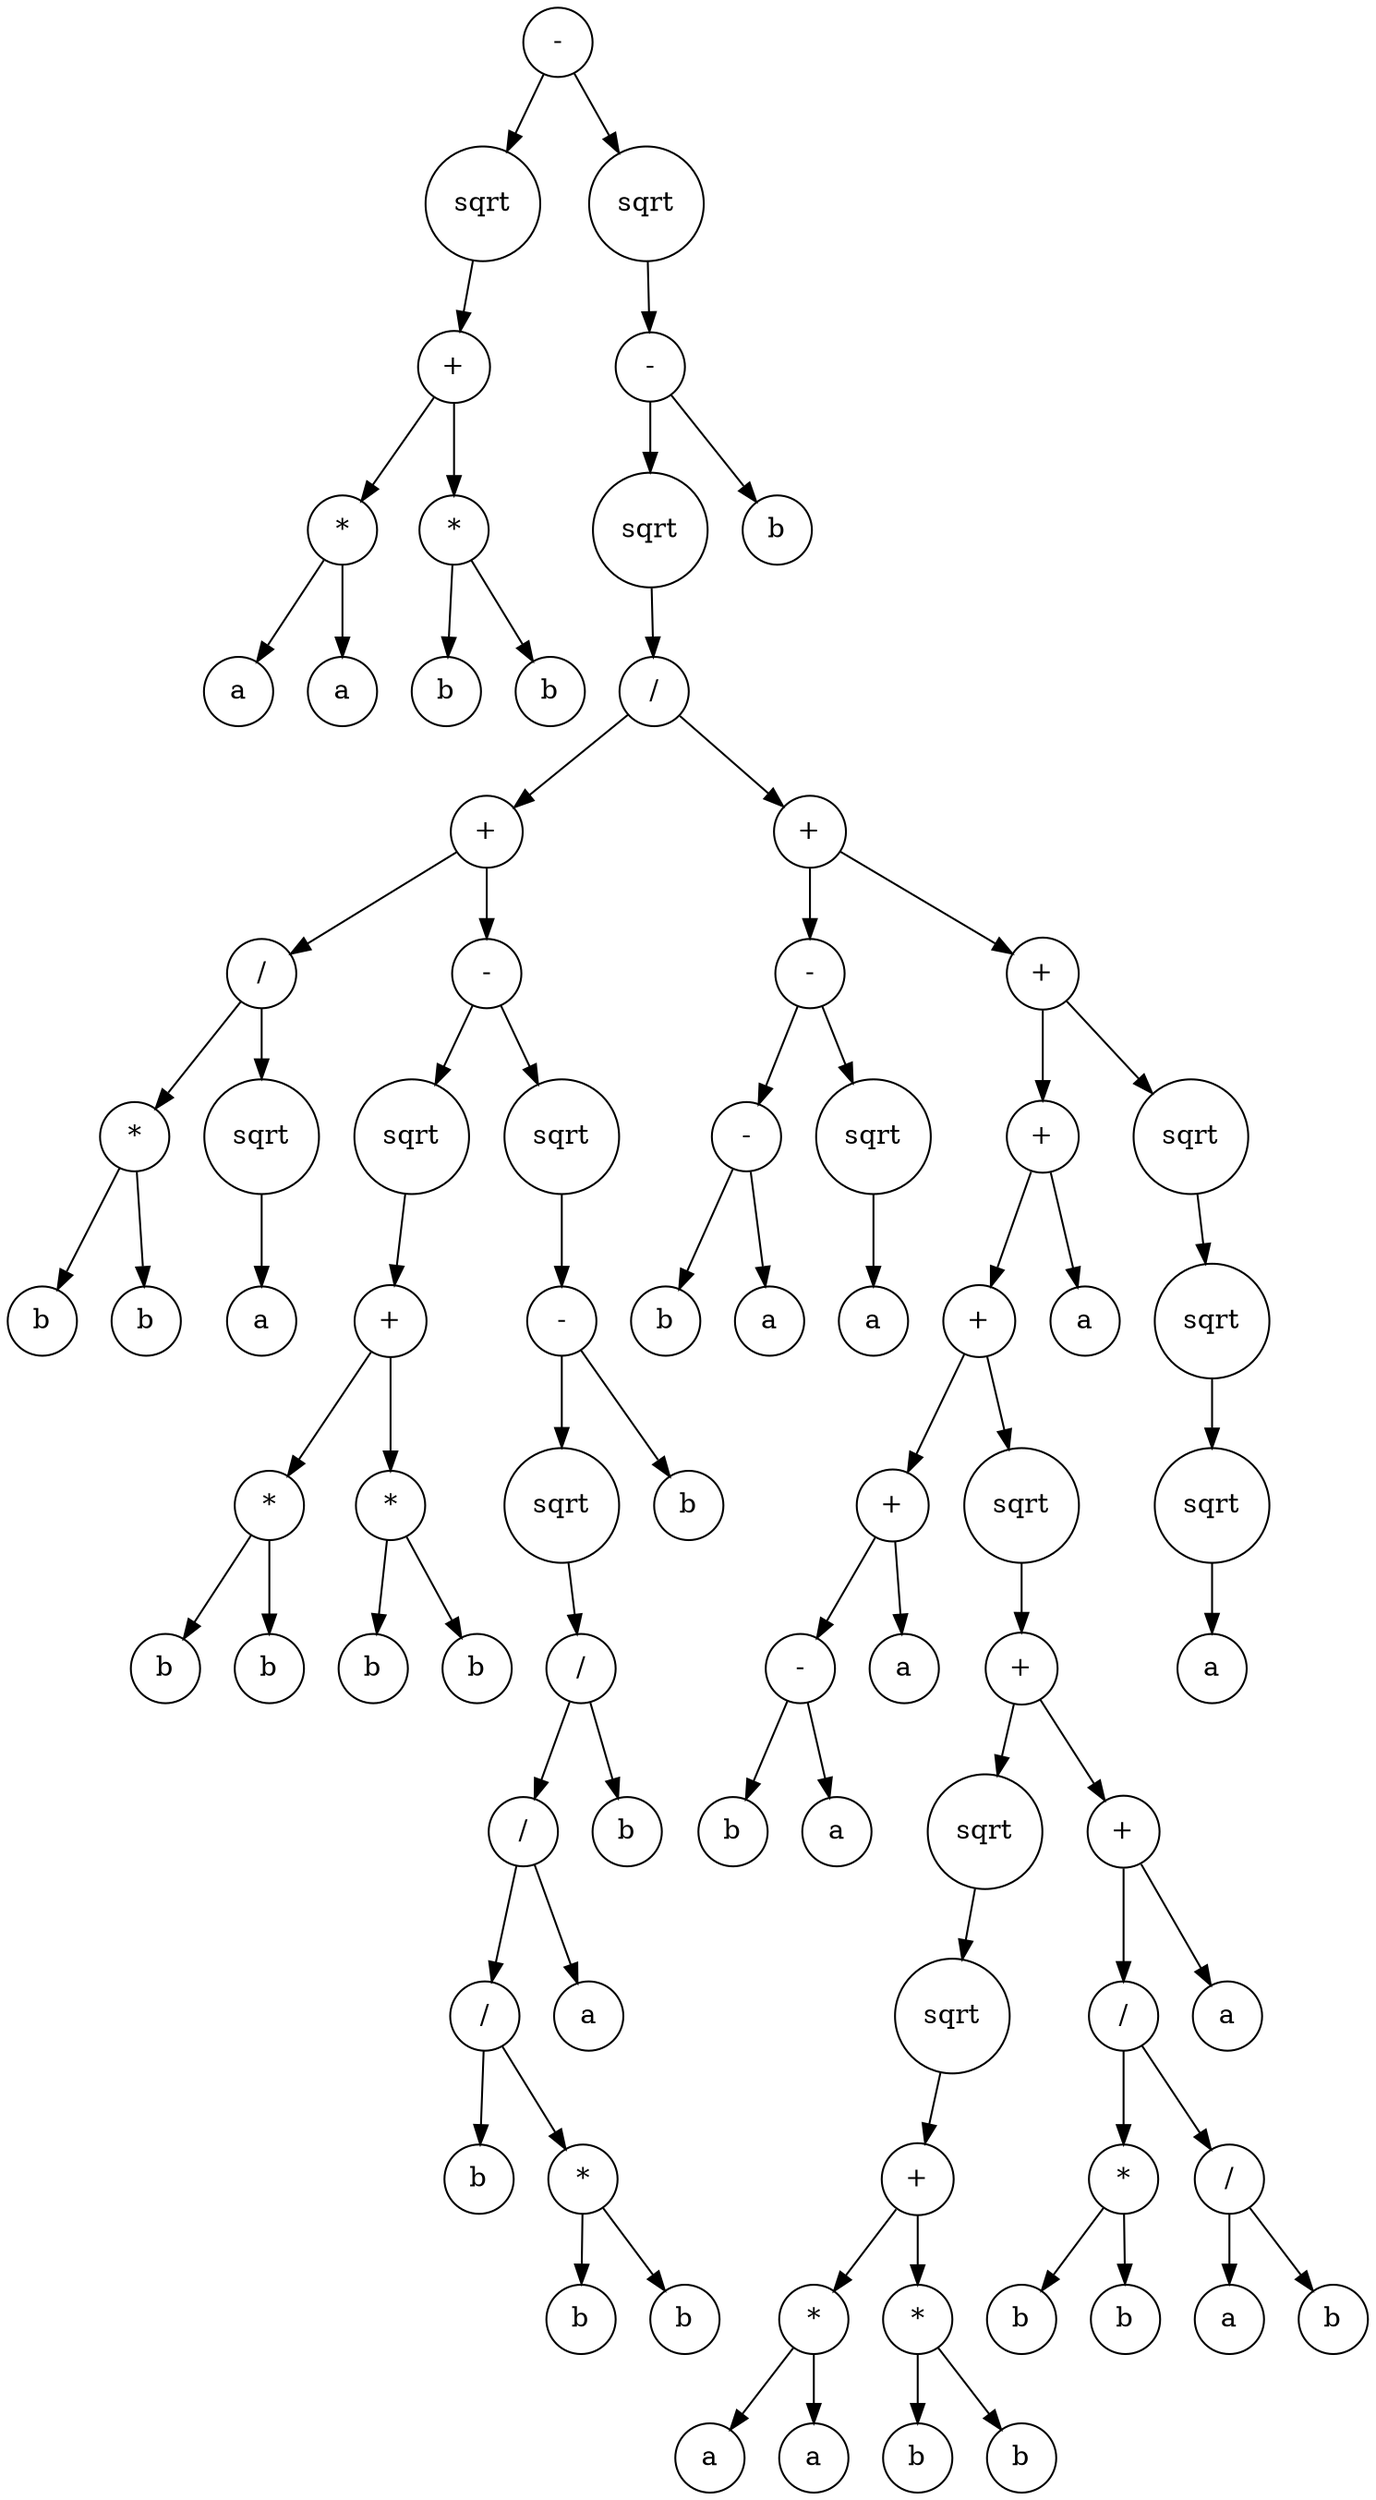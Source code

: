 digraph g {
graph [ordering=out];
node [shape=circle];
n[label = "-"];
n0[label = "sqrt"];
n00[label = "+"];
n000[label = "*"];
n0000[label = "a"];
n000 -> n0000;
n0001[label = "a"];
n000 -> n0001;
n00 -> n000;
n001[label = "*"];
n0010[label = "b"];
n001 -> n0010;
n0011[label = "b"];
n001 -> n0011;
n00 -> n001;
n0 -> n00;
n -> n0;
n1[label = "sqrt"];
n10[label = "-"];
n100[label = "sqrt"];
n1000[label = "/"];
n10000[label = "+"];
n100000[label = "/"];
n1000000[label = "*"];
n10000000[label = "b"];
n1000000 -> n10000000;
n10000001[label = "b"];
n1000000 -> n10000001;
n100000 -> n1000000;
n1000001[label = "sqrt"];
n10000010[label = "a"];
n1000001 -> n10000010;
n100000 -> n1000001;
n10000 -> n100000;
n100001[label = "-"];
n1000010[label = "sqrt"];
n10000100[label = "+"];
n100001000[label = "*"];
n1000010000[label = "b"];
n100001000 -> n1000010000;
n1000010001[label = "b"];
n100001000 -> n1000010001;
n10000100 -> n100001000;
n100001001[label = "*"];
n1000010010[label = "b"];
n100001001 -> n1000010010;
n1000010011[label = "b"];
n100001001 -> n1000010011;
n10000100 -> n100001001;
n1000010 -> n10000100;
n100001 -> n1000010;
n1000011[label = "sqrt"];
n10000110[label = "-"];
n100001100[label = "sqrt"];
n1000011000[label = "/"];
n10000110000[label = "/"];
n100001100000[label = "/"];
n1000011000000[label = "b"];
n100001100000 -> n1000011000000;
n1000011000001[label = "*"];
n10000110000010[label = "b"];
n1000011000001 -> n10000110000010;
n10000110000011[label = "b"];
n1000011000001 -> n10000110000011;
n100001100000 -> n1000011000001;
n10000110000 -> n100001100000;
n100001100001[label = "a"];
n10000110000 -> n100001100001;
n1000011000 -> n10000110000;
n10000110001[label = "b"];
n1000011000 -> n10000110001;
n100001100 -> n1000011000;
n10000110 -> n100001100;
n100001101[label = "b"];
n10000110 -> n100001101;
n1000011 -> n10000110;
n100001 -> n1000011;
n10000 -> n100001;
n1000 -> n10000;
n10001[label = "+"];
n100010[label = "-"];
n1000100[label = "-"];
n10001000[label = "b"];
n1000100 -> n10001000;
n10001001[label = "a"];
n1000100 -> n10001001;
n100010 -> n1000100;
n1000101[label = "sqrt"];
n10001010[label = "a"];
n1000101 -> n10001010;
n100010 -> n1000101;
n10001 -> n100010;
n100011[label = "+"];
n1000110[label = "+"];
n10001100[label = "+"];
n100011000[label = "+"];
n1000110000[label = "-"];
n10001100000[label = "b"];
n1000110000 -> n10001100000;
n10001100001[label = "a"];
n1000110000 -> n10001100001;
n100011000 -> n1000110000;
n1000110001[label = "a"];
n100011000 -> n1000110001;
n10001100 -> n100011000;
n100011001[label = "sqrt"];
n1000110010[label = "+"];
n10001100100[label = "sqrt"];
n100011001000[label = "sqrt"];
n1000110010000[label = "+"];
n10001100100000[label = "*"];
n100011001000000[label = "a"];
n10001100100000 -> n100011001000000;
n100011001000001[label = "a"];
n10001100100000 -> n100011001000001;
n1000110010000 -> n10001100100000;
n10001100100001[label = "*"];
n100011001000010[label = "b"];
n10001100100001 -> n100011001000010;
n100011001000011[label = "b"];
n10001100100001 -> n100011001000011;
n1000110010000 -> n10001100100001;
n100011001000 -> n1000110010000;
n10001100100 -> n100011001000;
n1000110010 -> n10001100100;
n10001100101[label = "+"];
n100011001010[label = "/"];
n1000110010100[label = "*"];
n10001100101000[label = "b"];
n1000110010100 -> n10001100101000;
n10001100101001[label = "b"];
n1000110010100 -> n10001100101001;
n100011001010 -> n1000110010100;
n1000110010101[label = "/"];
n10001100101010[label = "a"];
n1000110010101 -> n10001100101010;
n10001100101011[label = "b"];
n1000110010101 -> n10001100101011;
n100011001010 -> n1000110010101;
n10001100101 -> n100011001010;
n100011001011[label = "a"];
n10001100101 -> n100011001011;
n1000110010 -> n10001100101;
n100011001 -> n1000110010;
n10001100 -> n100011001;
n1000110 -> n10001100;
n10001101[label = "a"];
n1000110 -> n10001101;
n100011 -> n1000110;
n1000111[label = "sqrt"];
n10001110[label = "sqrt"];
n100011100[label = "sqrt"];
n1000111000[label = "a"];
n100011100 -> n1000111000;
n10001110 -> n100011100;
n1000111 -> n10001110;
n100011 -> n1000111;
n10001 -> n100011;
n1000 -> n10001;
n100 -> n1000;
n10 -> n100;
n101[label = "b"];
n10 -> n101;
n1 -> n10;
n -> n1;
}
